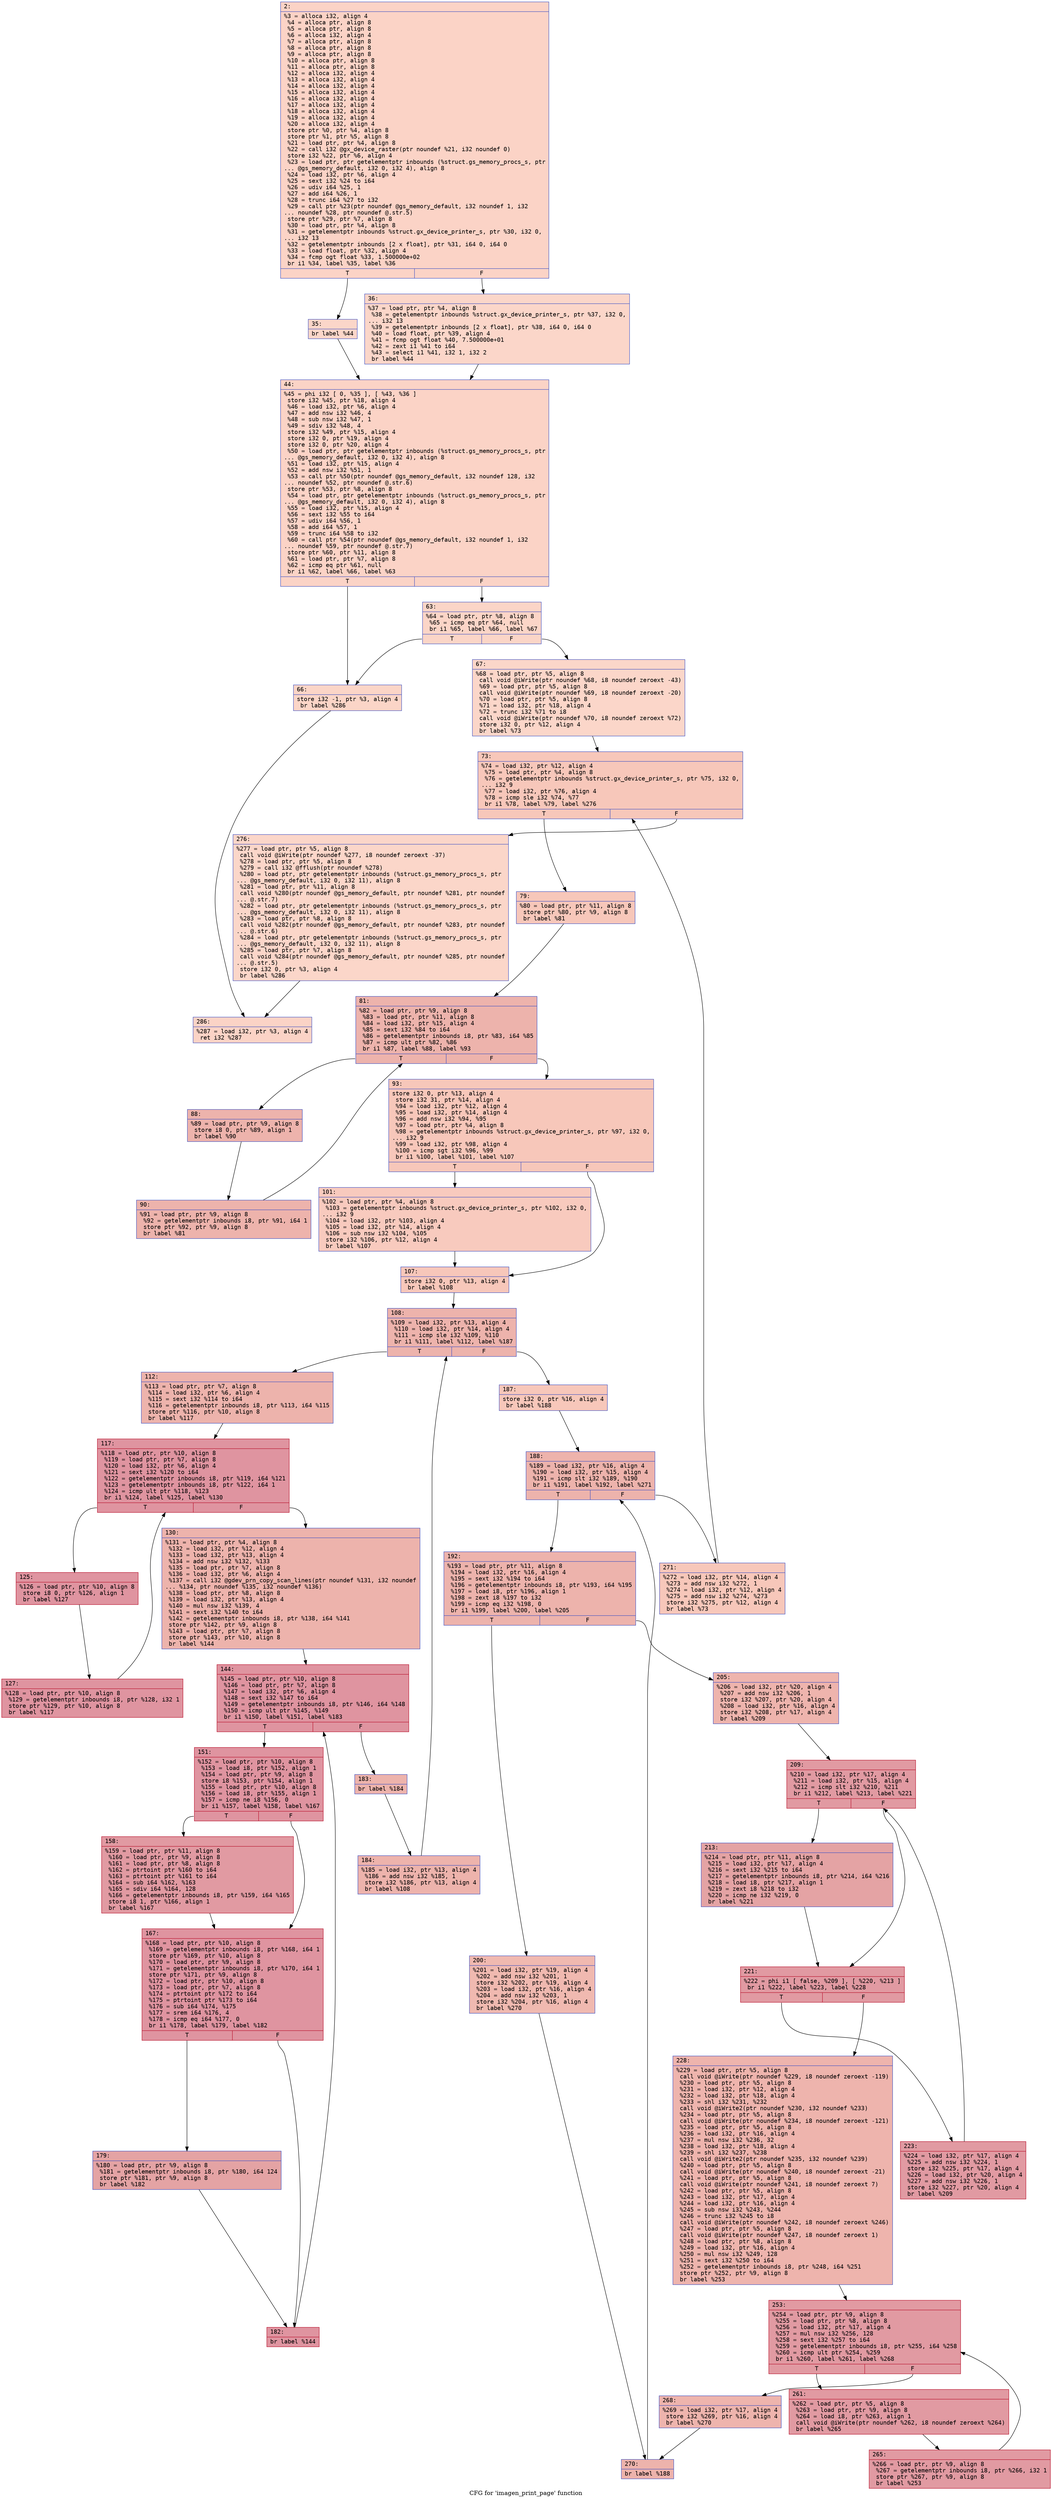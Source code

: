 digraph "CFG for 'imagen_print_page' function" {
	label="CFG for 'imagen_print_page' function";

	Node0x6000031c2710 [shape=record,color="#3d50c3ff", style=filled, fillcolor="#f59c7d70" fontname="Courier",label="{2:\l|  %3 = alloca i32, align 4\l  %4 = alloca ptr, align 8\l  %5 = alloca ptr, align 8\l  %6 = alloca i32, align 4\l  %7 = alloca ptr, align 8\l  %8 = alloca ptr, align 8\l  %9 = alloca ptr, align 8\l  %10 = alloca ptr, align 8\l  %11 = alloca ptr, align 8\l  %12 = alloca i32, align 4\l  %13 = alloca i32, align 4\l  %14 = alloca i32, align 4\l  %15 = alloca i32, align 4\l  %16 = alloca i32, align 4\l  %17 = alloca i32, align 4\l  %18 = alloca i32, align 4\l  %19 = alloca i32, align 4\l  %20 = alloca i32, align 4\l  store ptr %0, ptr %4, align 8\l  store ptr %1, ptr %5, align 8\l  %21 = load ptr, ptr %4, align 8\l  %22 = call i32 @gx_device_raster(ptr noundef %21, i32 noundef 0)\l  store i32 %22, ptr %6, align 4\l  %23 = load ptr, ptr getelementptr inbounds (%struct.gs_memory_procs_s, ptr\l... @gs_memory_default, i32 0, i32 4), align 8\l  %24 = load i32, ptr %6, align 4\l  %25 = sext i32 %24 to i64\l  %26 = udiv i64 %25, 1\l  %27 = add i64 %26, 1\l  %28 = trunc i64 %27 to i32\l  %29 = call ptr %23(ptr noundef @gs_memory_default, i32 noundef 1, i32\l... noundef %28, ptr noundef @.str.5)\l  store ptr %29, ptr %7, align 8\l  %30 = load ptr, ptr %4, align 8\l  %31 = getelementptr inbounds %struct.gx_device_printer_s, ptr %30, i32 0,\l... i32 13\l  %32 = getelementptr inbounds [2 x float], ptr %31, i64 0, i64 0\l  %33 = load float, ptr %32, align 4\l  %34 = fcmp ogt float %33, 1.500000e+02\l  br i1 %34, label %35, label %36\l|{<s0>T|<s1>F}}"];
	Node0x6000031c2710:s0 -> Node0x6000031c2760[tooltip="2 -> 35\nProbability 50.00%" ];
	Node0x6000031c2710:s1 -> Node0x6000031c27b0[tooltip="2 -> 36\nProbability 50.00%" ];
	Node0x6000031c2760 [shape=record,color="#3d50c3ff", style=filled, fillcolor="#f6a38570" fontname="Courier",label="{35:\l|  br label %44\l}"];
	Node0x6000031c2760 -> Node0x6000031c2800[tooltip="35 -> 44\nProbability 100.00%" ];
	Node0x6000031c27b0 [shape=record,color="#3d50c3ff", style=filled, fillcolor="#f6a38570" fontname="Courier",label="{36:\l|  %37 = load ptr, ptr %4, align 8\l  %38 = getelementptr inbounds %struct.gx_device_printer_s, ptr %37, i32 0,\l... i32 13\l  %39 = getelementptr inbounds [2 x float], ptr %38, i64 0, i64 0\l  %40 = load float, ptr %39, align 4\l  %41 = fcmp ogt float %40, 7.500000e+01\l  %42 = zext i1 %41 to i64\l  %43 = select i1 %41, i32 1, i32 2\l  br label %44\l}"];
	Node0x6000031c27b0 -> Node0x6000031c2800[tooltip="36 -> 44\nProbability 100.00%" ];
	Node0x6000031c2800 [shape=record,color="#3d50c3ff", style=filled, fillcolor="#f59c7d70" fontname="Courier",label="{44:\l|  %45 = phi i32 [ 0, %35 ], [ %43, %36 ]\l  store i32 %45, ptr %18, align 4\l  %46 = load i32, ptr %6, align 4\l  %47 = add nsw i32 %46, 4\l  %48 = sub nsw i32 %47, 1\l  %49 = sdiv i32 %48, 4\l  store i32 %49, ptr %15, align 4\l  store i32 0, ptr %19, align 4\l  store i32 0, ptr %20, align 4\l  %50 = load ptr, ptr getelementptr inbounds (%struct.gs_memory_procs_s, ptr\l... @gs_memory_default, i32 0, i32 4), align 8\l  %51 = load i32, ptr %15, align 4\l  %52 = add nsw i32 %51, 1\l  %53 = call ptr %50(ptr noundef @gs_memory_default, i32 noundef 128, i32\l... noundef %52, ptr noundef @.str.6)\l  store ptr %53, ptr %8, align 8\l  %54 = load ptr, ptr getelementptr inbounds (%struct.gs_memory_procs_s, ptr\l... @gs_memory_default, i32 0, i32 4), align 8\l  %55 = load i32, ptr %15, align 4\l  %56 = sext i32 %55 to i64\l  %57 = udiv i64 %56, 1\l  %58 = add i64 %57, 1\l  %59 = trunc i64 %58 to i32\l  %60 = call ptr %54(ptr noundef @gs_memory_default, i32 noundef 1, i32\l... noundef %59, ptr noundef @.str.7)\l  store ptr %60, ptr %11, align 8\l  %61 = load ptr, ptr %7, align 8\l  %62 = icmp eq ptr %61, null\l  br i1 %62, label %66, label %63\l|{<s0>T|<s1>F}}"];
	Node0x6000031c2800:s0 -> Node0x6000031c28a0[tooltip="44 -> 66\nProbability 37.50%" ];
	Node0x6000031c2800:s1 -> Node0x6000031c2850[tooltip="44 -> 63\nProbability 62.50%" ];
	Node0x6000031c2850 [shape=record,color="#3d50c3ff", style=filled, fillcolor="#f5a08170" fontname="Courier",label="{63:\l|  %64 = load ptr, ptr %8, align 8\l  %65 = icmp eq ptr %64, null\l  br i1 %65, label %66, label %67\l|{<s0>T|<s1>F}}"];
	Node0x6000031c2850:s0 -> Node0x6000031c28a0[tooltip="63 -> 66\nProbability 37.50%" ];
	Node0x6000031c2850:s1 -> Node0x6000031c28f0[tooltip="63 -> 67\nProbability 62.50%" ];
	Node0x6000031c28a0 [shape=record,color="#3d50c3ff", style=filled, fillcolor="#f5a08170" fontname="Courier",label="{66:\l|  store i32 -1, ptr %3, align 4\l  br label %286\l}"];
	Node0x6000031c28a0 -> Node0x6000031c3570[tooltip="66 -> 286\nProbability 100.00%" ];
	Node0x6000031c28f0 [shape=record,color="#3d50c3ff", style=filled, fillcolor="#f6a38570" fontname="Courier",label="{67:\l|  %68 = load ptr, ptr %5, align 8\l  call void @iWrite(ptr noundef %68, i8 noundef zeroext -43)\l  %69 = load ptr, ptr %5, align 8\l  call void @iWrite(ptr noundef %69, i8 noundef zeroext -20)\l  %70 = load ptr, ptr %5, align 8\l  %71 = load i32, ptr %18, align 4\l  %72 = trunc i32 %71 to i8\l  call void @iWrite(ptr noundef %70, i8 noundef zeroext %72)\l  store i32 0, ptr %12, align 4\l  br label %73\l}"];
	Node0x6000031c28f0 -> Node0x6000031c2940[tooltip="67 -> 73\nProbability 100.00%" ];
	Node0x6000031c2940 [shape=record,color="#3d50c3ff", style=filled, fillcolor="#ec7f6370" fontname="Courier",label="{73:\l|  %74 = load i32, ptr %12, align 4\l  %75 = load ptr, ptr %4, align 8\l  %76 = getelementptr inbounds %struct.gx_device_printer_s, ptr %75, i32 0,\l... i32 9\l  %77 = load i32, ptr %76, align 4\l  %78 = icmp sle i32 %74, %77\l  br i1 %78, label %79, label %276\l|{<s0>T|<s1>F}}"];
	Node0x6000031c2940:s0 -> Node0x6000031c2990[tooltip="73 -> 79\nProbability 96.88%" ];
	Node0x6000031c2940:s1 -> Node0x6000031c3520[tooltip="73 -> 276\nProbability 3.12%" ];
	Node0x6000031c2990 [shape=record,color="#3d50c3ff", style=filled, fillcolor="#ec7f6370" fontname="Courier",label="{79:\l|  %80 = load ptr, ptr %11, align 8\l  store ptr %80, ptr %9, align 8\l  br label %81\l}"];
	Node0x6000031c2990 -> Node0x6000031c29e0[tooltip="79 -> 81\nProbability 100.00%" ];
	Node0x6000031c29e0 [shape=record,color="#3d50c3ff", style=filled, fillcolor="#d6524470" fontname="Courier",label="{81:\l|  %82 = load ptr, ptr %9, align 8\l  %83 = load ptr, ptr %11, align 8\l  %84 = load i32, ptr %15, align 4\l  %85 = sext i32 %84 to i64\l  %86 = getelementptr inbounds i8, ptr %83, i64 %85\l  %87 = icmp ult ptr %82, %86\l  br i1 %87, label %88, label %93\l|{<s0>T|<s1>F}}"];
	Node0x6000031c29e0:s0 -> Node0x6000031c2a30[tooltip="81 -> 88\nProbability 96.88%" ];
	Node0x6000031c29e0:s1 -> Node0x6000031c2ad0[tooltip="81 -> 93\nProbability 3.12%" ];
	Node0x6000031c2a30 [shape=record,color="#3d50c3ff", style=filled, fillcolor="#d6524470" fontname="Courier",label="{88:\l|  %89 = load ptr, ptr %9, align 8\l  store i8 0, ptr %89, align 1\l  br label %90\l}"];
	Node0x6000031c2a30 -> Node0x6000031c2a80[tooltip="88 -> 90\nProbability 100.00%" ];
	Node0x6000031c2a80 [shape=record,color="#3d50c3ff", style=filled, fillcolor="#d6524470" fontname="Courier",label="{90:\l|  %91 = load ptr, ptr %9, align 8\l  %92 = getelementptr inbounds i8, ptr %91, i64 1\l  store ptr %92, ptr %9, align 8\l  br label %81\l}"];
	Node0x6000031c2a80 -> Node0x6000031c29e0[tooltip="90 -> 81\nProbability 100.00%" ];
	Node0x6000031c2ad0 [shape=record,color="#3d50c3ff", style=filled, fillcolor="#ec7f6370" fontname="Courier",label="{93:\l|  store i32 0, ptr %13, align 4\l  store i32 31, ptr %14, align 4\l  %94 = load i32, ptr %12, align 4\l  %95 = load i32, ptr %14, align 4\l  %96 = add nsw i32 %94, %95\l  %97 = load ptr, ptr %4, align 8\l  %98 = getelementptr inbounds %struct.gx_device_printer_s, ptr %97, i32 0,\l... i32 9\l  %99 = load i32, ptr %98, align 4\l  %100 = icmp sgt i32 %96, %99\l  br i1 %100, label %101, label %107\l|{<s0>T|<s1>F}}"];
	Node0x6000031c2ad0:s0 -> Node0x6000031c2b20[tooltip="93 -> 101\nProbability 50.00%" ];
	Node0x6000031c2ad0:s1 -> Node0x6000031c2b70[tooltip="93 -> 107\nProbability 50.00%" ];
	Node0x6000031c2b20 [shape=record,color="#3d50c3ff", style=filled, fillcolor="#ef886b70" fontname="Courier",label="{101:\l|  %102 = load ptr, ptr %4, align 8\l  %103 = getelementptr inbounds %struct.gx_device_printer_s, ptr %102, i32 0,\l... i32 9\l  %104 = load i32, ptr %103, align 4\l  %105 = load i32, ptr %14, align 4\l  %106 = sub nsw i32 %104, %105\l  store i32 %106, ptr %12, align 4\l  br label %107\l}"];
	Node0x6000031c2b20 -> Node0x6000031c2b70[tooltip="101 -> 107\nProbability 100.00%" ];
	Node0x6000031c2b70 [shape=record,color="#3d50c3ff", style=filled, fillcolor="#ec7f6370" fontname="Courier",label="{107:\l|  store i32 0, ptr %13, align 4\l  br label %108\l}"];
	Node0x6000031c2b70 -> Node0x6000031c2bc0[tooltip="107 -> 108\nProbability 100.00%" ];
	Node0x6000031c2bc0 [shape=record,color="#3d50c3ff", style=filled, fillcolor="#d6524470" fontname="Courier",label="{108:\l|  %109 = load i32, ptr %13, align 4\l  %110 = load i32, ptr %14, align 4\l  %111 = icmp sle i32 %109, %110\l  br i1 %111, label %112, label %187\l|{<s0>T|<s1>F}}"];
	Node0x6000031c2bc0:s0 -> Node0x6000031c2c10[tooltip="108 -> 112\nProbability 96.88%" ];
	Node0x6000031c2bc0:s1 -> Node0x6000031c3020[tooltip="108 -> 187\nProbability 3.12%" ];
	Node0x6000031c2c10 [shape=record,color="#3d50c3ff", style=filled, fillcolor="#d6524470" fontname="Courier",label="{112:\l|  %113 = load ptr, ptr %7, align 8\l  %114 = load i32, ptr %6, align 4\l  %115 = sext i32 %114 to i64\l  %116 = getelementptr inbounds i8, ptr %113, i64 %115\l  store ptr %116, ptr %10, align 8\l  br label %117\l}"];
	Node0x6000031c2c10 -> Node0x6000031c2c60[tooltip="112 -> 117\nProbability 100.00%" ];
	Node0x6000031c2c60 [shape=record,color="#b70d28ff", style=filled, fillcolor="#b70d2870" fontname="Courier",label="{117:\l|  %118 = load ptr, ptr %10, align 8\l  %119 = load ptr, ptr %7, align 8\l  %120 = load i32, ptr %6, align 4\l  %121 = sext i32 %120 to i64\l  %122 = getelementptr inbounds i8, ptr %119, i64 %121\l  %123 = getelementptr inbounds i8, ptr %122, i64 1\l  %124 = icmp ult ptr %118, %123\l  br i1 %124, label %125, label %130\l|{<s0>T|<s1>F}}"];
	Node0x6000031c2c60:s0 -> Node0x6000031c2cb0[tooltip="117 -> 125\nProbability 96.88%" ];
	Node0x6000031c2c60:s1 -> Node0x6000031c2d50[tooltip="117 -> 130\nProbability 3.12%" ];
	Node0x6000031c2cb0 [shape=record,color="#b70d28ff", style=filled, fillcolor="#b70d2870" fontname="Courier",label="{125:\l|  %126 = load ptr, ptr %10, align 8\l  store i8 0, ptr %126, align 1\l  br label %127\l}"];
	Node0x6000031c2cb0 -> Node0x6000031c2d00[tooltip="125 -> 127\nProbability 100.00%" ];
	Node0x6000031c2d00 [shape=record,color="#b70d28ff", style=filled, fillcolor="#b70d2870" fontname="Courier",label="{127:\l|  %128 = load ptr, ptr %10, align 8\l  %129 = getelementptr inbounds i8, ptr %128, i32 1\l  store ptr %129, ptr %10, align 8\l  br label %117\l}"];
	Node0x6000031c2d00 -> Node0x6000031c2c60[tooltip="127 -> 117\nProbability 100.00%" ];
	Node0x6000031c2d50 [shape=record,color="#3d50c3ff", style=filled, fillcolor="#d6524470" fontname="Courier",label="{130:\l|  %131 = load ptr, ptr %4, align 8\l  %132 = load i32, ptr %12, align 4\l  %133 = load i32, ptr %13, align 4\l  %134 = add nsw i32 %132, %133\l  %135 = load ptr, ptr %7, align 8\l  %136 = load i32, ptr %6, align 4\l  %137 = call i32 @gdev_prn_copy_scan_lines(ptr noundef %131, i32 noundef\l... %134, ptr noundef %135, i32 noundef %136)\l  %138 = load ptr, ptr %8, align 8\l  %139 = load i32, ptr %13, align 4\l  %140 = mul nsw i32 %139, 4\l  %141 = sext i32 %140 to i64\l  %142 = getelementptr inbounds i8, ptr %138, i64 %141\l  store ptr %142, ptr %9, align 8\l  %143 = load ptr, ptr %7, align 8\l  store ptr %143, ptr %10, align 8\l  br label %144\l}"];
	Node0x6000031c2d50 -> Node0x6000031c2da0[tooltip="130 -> 144\nProbability 100.00%" ];
	Node0x6000031c2da0 [shape=record,color="#b70d28ff", style=filled, fillcolor="#b70d2870" fontname="Courier",label="{144:\l|  %145 = load ptr, ptr %10, align 8\l  %146 = load ptr, ptr %7, align 8\l  %147 = load i32, ptr %6, align 4\l  %148 = sext i32 %147 to i64\l  %149 = getelementptr inbounds i8, ptr %146, i64 %148\l  %150 = icmp ult ptr %145, %149\l  br i1 %150, label %151, label %183\l|{<s0>T|<s1>F}}"];
	Node0x6000031c2da0:s0 -> Node0x6000031c2df0[tooltip="144 -> 151\nProbability 96.88%" ];
	Node0x6000031c2da0:s1 -> Node0x6000031c2f80[tooltip="144 -> 183\nProbability 3.12%" ];
	Node0x6000031c2df0 [shape=record,color="#b70d28ff", style=filled, fillcolor="#b70d2870" fontname="Courier",label="{151:\l|  %152 = load ptr, ptr %10, align 8\l  %153 = load i8, ptr %152, align 1\l  %154 = load ptr, ptr %9, align 8\l  store i8 %153, ptr %154, align 1\l  %155 = load ptr, ptr %10, align 8\l  %156 = load i8, ptr %155, align 1\l  %157 = icmp ne i8 %156, 0\l  br i1 %157, label %158, label %167\l|{<s0>T|<s1>F}}"];
	Node0x6000031c2df0:s0 -> Node0x6000031c2e40[tooltip="151 -> 158\nProbability 62.50%" ];
	Node0x6000031c2df0:s1 -> Node0x6000031c2e90[tooltip="151 -> 167\nProbability 37.50%" ];
	Node0x6000031c2e40 [shape=record,color="#b70d28ff", style=filled, fillcolor="#bb1b2c70" fontname="Courier",label="{158:\l|  %159 = load ptr, ptr %11, align 8\l  %160 = load ptr, ptr %9, align 8\l  %161 = load ptr, ptr %8, align 8\l  %162 = ptrtoint ptr %160 to i64\l  %163 = ptrtoint ptr %161 to i64\l  %164 = sub i64 %162, %163\l  %165 = sdiv i64 %164, 128\l  %166 = getelementptr inbounds i8, ptr %159, i64 %165\l  store i8 1, ptr %166, align 1\l  br label %167\l}"];
	Node0x6000031c2e40 -> Node0x6000031c2e90[tooltip="158 -> 167\nProbability 100.00%" ];
	Node0x6000031c2e90 [shape=record,color="#b70d28ff", style=filled, fillcolor="#b70d2870" fontname="Courier",label="{167:\l|  %168 = load ptr, ptr %10, align 8\l  %169 = getelementptr inbounds i8, ptr %168, i64 1\l  store ptr %169, ptr %10, align 8\l  %170 = load ptr, ptr %9, align 8\l  %171 = getelementptr inbounds i8, ptr %170, i64 1\l  store ptr %171, ptr %9, align 8\l  %172 = load ptr, ptr %10, align 8\l  %173 = load ptr, ptr %7, align 8\l  %174 = ptrtoint ptr %172 to i64\l  %175 = ptrtoint ptr %173 to i64\l  %176 = sub i64 %174, %175\l  %177 = srem i64 %176, 4\l  %178 = icmp eq i64 %177, 0\l  br i1 %178, label %179, label %182\l|{<s0>T|<s1>F}}"];
	Node0x6000031c2e90:s0 -> Node0x6000031c2ee0[tooltip="167 -> 179\nProbability 37.50%" ];
	Node0x6000031c2e90:s1 -> Node0x6000031c2f30[tooltip="167 -> 182\nProbability 62.50%" ];
	Node0x6000031c2ee0 [shape=record,color="#3d50c3ff", style=filled, fillcolor="#c32e3170" fontname="Courier",label="{179:\l|  %180 = load ptr, ptr %9, align 8\l  %181 = getelementptr inbounds i8, ptr %180, i64 124\l  store ptr %181, ptr %9, align 8\l  br label %182\l}"];
	Node0x6000031c2ee0 -> Node0x6000031c2f30[tooltip="179 -> 182\nProbability 100.00%" ];
	Node0x6000031c2f30 [shape=record,color="#b70d28ff", style=filled, fillcolor="#b70d2870" fontname="Courier",label="{182:\l|  br label %144\l}"];
	Node0x6000031c2f30 -> Node0x6000031c2da0[tooltip="182 -> 144\nProbability 100.00%" ];
	Node0x6000031c2f80 [shape=record,color="#3d50c3ff", style=filled, fillcolor="#d6524470" fontname="Courier",label="{183:\l|  br label %184\l}"];
	Node0x6000031c2f80 -> Node0x6000031c2fd0[tooltip="183 -> 184\nProbability 100.00%" ];
	Node0x6000031c2fd0 [shape=record,color="#3d50c3ff", style=filled, fillcolor="#d6524470" fontname="Courier",label="{184:\l|  %185 = load i32, ptr %13, align 4\l  %186 = add nsw i32 %185, 1\l  store i32 %186, ptr %13, align 4\l  br label %108\l}"];
	Node0x6000031c2fd0 -> Node0x6000031c2bc0[tooltip="184 -> 108\nProbability 100.00%" ];
	Node0x6000031c3020 [shape=record,color="#3d50c3ff", style=filled, fillcolor="#ec7f6370" fontname="Courier",label="{187:\l|  store i32 0, ptr %16, align 4\l  br label %188\l}"];
	Node0x6000031c3020 -> Node0x6000031c3070[tooltip="187 -> 188\nProbability 100.00%" ];
	Node0x6000031c3070 [shape=record,color="#3d50c3ff", style=filled, fillcolor="#d6524470" fontname="Courier",label="{188:\l|  %189 = load i32, ptr %16, align 4\l  %190 = load i32, ptr %15, align 4\l  %191 = icmp slt i32 %189, %190\l  br i1 %191, label %192, label %271\l|{<s0>T|<s1>F}}"];
	Node0x6000031c3070:s0 -> Node0x6000031c30c0[tooltip="188 -> 192\nProbability 96.88%" ];
	Node0x6000031c3070:s1 -> Node0x6000031c34d0[tooltip="188 -> 271\nProbability 3.12%" ];
	Node0x6000031c30c0 [shape=record,color="#3d50c3ff", style=filled, fillcolor="#d6524470" fontname="Courier",label="{192:\l|  %193 = load ptr, ptr %11, align 8\l  %194 = load i32, ptr %16, align 4\l  %195 = sext i32 %194 to i64\l  %196 = getelementptr inbounds i8, ptr %193, i64 %195\l  %197 = load i8, ptr %196, align 1\l  %198 = zext i8 %197 to i32\l  %199 = icmp eq i32 %198, 0\l  br i1 %199, label %200, label %205\l|{<s0>T|<s1>F}}"];
	Node0x6000031c30c0:s0 -> Node0x6000031c3110[tooltip="192 -> 200\nProbability 37.50%" ];
	Node0x6000031c30c0:s1 -> Node0x6000031c3160[tooltip="192 -> 205\nProbability 62.50%" ];
	Node0x6000031c3110 [shape=record,color="#3d50c3ff", style=filled, fillcolor="#de614d70" fontname="Courier",label="{200:\l|  %201 = load i32, ptr %19, align 4\l  %202 = add nsw i32 %201, 1\l  store i32 %202, ptr %19, align 4\l  %203 = load i32, ptr %16, align 4\l  %204 = add nsw i32 %203, 1\l  store i32 %204, ptr %16, align 4\l  br label %270\l}"];
	Node0x6000031c3110 -> Node0x6000031c3480[tooltip="200 -> 270\nProbability 100.00%" ];
	Node0x6000031c3160 [shape=record,color="#3d50c3ff", style=filled, fillcolor="#d8564670" fontname="Courier",label="{205:\l|  %206 = load i32, ptr %20, align 4\l  %207 = add nsw i32 %206, 1\l  store i32 %207, ptr %20, align 4\l  %208 = load i32, ptr %16, align 4\l  store i32 %208, ptr %17, align 4\l  br label %209\l}"];
	Node0x6000031c3160 -> Node0x6000031c31b0[tooltip="205 -> 209\nProbability 100.00%" ];
	Node0x6000031c31b0 [shape=record,color="#b70d28ff", style=filled, fillcolor="#bb1b2c70" fontname="Courier",label="{209:\l|  %210 = load i32, ptr %17, align 4\l  %211 = load i32, ptr %15, align 4\l  %212 = icmp slt i32 %210, %211\l  br i1 %212, label %213, label %221\l|{<s0>T|<s1>F}}"];
	Node0x6000031c31b0:s0 -> Node0x6000031c3200[tooltip="209 -> 213\nProbability 50.00%" ];
	Node0x6000031c31b0:s1 -> Node0x6000031c3250[tooltip="209 -> 221\nProbability 50.00%" ];
	Node0x6000031c3200 [shape=record,color="#3d50c3ff", style=filled, fillcolor="#c32e3170" fontname="Courier",label="{213:\l|  %214 = load ptr, ptr %11, align 8\l  %215 = load i32, ptr %17, align 4\l  %216 = sext i32 %215 to i64\l  %217 = getelementptr inbounds i8, ptr %214, i64 %216\l  %218 = load i8, ptr %217, align 1\l  %219 = zext i8 %218 to i32\l  %220 = icmp ne i32 %219, 0\l  br label %221\l}"];
	Node0x6000031c3200 -> Node0x6000031c3250[tooltip="213 -> 221\nProbability 100.00%" ];
	Node0x6000031c3250 [shape=record,color="#b70d28ff", style=filled, fillcolor="#bb1b2c70" fontname="Courier",label="{221:\l|  %222 = phi i1 [ false, %209 ], [ %220, %213 ]\l  br i1 %222, label %223, label %228\l|{<s0>T|<s1>F}}"];
	Node0x6000031c3250:s0 -> Node0x6000031c32a0[tooltip="221 -> 223\nProbability 96.88%" ];
	Node0x6000031c3250:s1 -> Node0x6000031c32f0[tooltip="221 -> 228\nProbability 3.12%" ];
	Node0x6000031c32a0 [shape=record,color="#b70d28ff", style=filled, fillcolor="#bb1b2c70" fontname="Courier",label="{223:\l|  %224 = load i32, ptr %17, align 4\l  %225 = add nsw i32 %224, 1\l  store i32 %225, ptr %17, align 4\l  %226 = load i32, ptr %20, align 4\l  %227 = add nsw i32 %226, 1\l  store i32 %227, ptr %20, align 4\l  br label %209\l}"];
	Node0x6000031c32a0 -> Node0x6000031c31b0[tooltip="223 -> 209\nProbability 100.00%" ];
	Node0x6000031c32f0 [shape=record,color="#3d50c3ff", style=filled, fillcolor="#d8564670" fontname="Courier",label="{228:\l|  %229 = load ptr, ptr %5, align 8\l  call void @iWrite(ptr noundef %229, i8 noundef zeroext -119)\l  %230 = load ptr, ptr %5, align 8\l  %231 = load i32, ptr %12, align 4\l  %232 = load i32, ptr %18, align 4\l  %233 = shl i32 %231, %232\l  call void @iWrite2(ptr noundef %230, i32 noundef %233)\l  %234 = load ptr, ptr %5, align 8\l  call void @iWrite(ptr noundef %234, i8 noundef zeroext -121)\l  %235 = load ptr, ptr %5, align 8\l  %236 = load i32, ptr %16, align 4\l  %237 = mul nsw i32 %236, 32\l  %238 = load i32, ptr %18, align 4\l  %239 = shl i32 %237, %238\l  call void @iWrite2(ptr noundef %235, i32 noundef %239)\l  %240 = load ptr, ptr %5, align 8\l  call void @iWrite(ptr noundef %240, i8 noundef zeroext -21)\l  %241 = load ptr, ptr %5, align 8\l  call void @iWrite(ptr noundef %241, i8 noundef zeroext 7)\l  %242 = load ptr, ptr %5, align 8\l  %243 = load i32, ptr %17, align 4\l  %244 = load i32, ptr %16, align 4\l  %245 = sub nsw i32 %243, %244\l  %246 = trunc i32 %245 to i8\l  call void @iWrite(ptr noundef %242, i8 noundef zeroext %246)\l  %247 = load ptr, ptr %5, align 8\l  call void @iWrite(ptr noundef %247, i8 noundef zeroext 1)\l  %248 = load ptr, ptr %8, align 8\l  %249 = load i32, ptr %16, align 4\l  %250 = mul nsw i32 %249, 128\l  %251 = sext i32 %250 to i64\l  %252 = getelementptr inbounds i8, ptr %248, i64 %251\l  store ptr %252, ptr %9, align 8\l  br label %253\l}"];
	Node0x6000031c32f0 -> Node0x6000031c3340[tooltip="228 -> 253\nProbability 100.00%" ];
	Node0x6000031c3340 [shape=record,color="#b70d28ff", style=filled, fillcolor="#bb1b2c70" fontname="Courier",label="{253:\l|  %254 = load ptr, ptr %9, align 8\l  %255 = load ptr, ptr %8, align 8\l  %256 = load i32, ptr %17, align 4\l  %257 = mul nsw i32 %256, 128\l  %258 = sext i32 %257 to i64\l  %259 = getelementptr inbounds i8, ptr %255, i64 %258\l  %260 = icmp ult ptr %254, %259\l  br i1 %260, label %261, label %268\l|{<s0>T|<s1>F}}"];
	Node0x6000031c3340:s0 -> Node0x6000031c3390[tooltip="253 -> 261\nProbability 96.88%" ];
	Node0x6000031c3340:s1 -> Node0x6000031c3430[tooltip="253 -> 268\nProbability 3.12%" ];
	Node0x6000031c3390 [shape=record,color="#b70d28ff", style=filled, fillcolor="#bb1b2c70" fontname="Courier",label="{261:\l|  %262 = load ptr, ptr %5, align 8\l  %263 = load ptr, ptr %9, align 8\l  %264 = load i8, ptr %263, align 1\l  call void @iWrite(ptr noundef %262, i8 noundef zeroext %264)\l  br label %265\l}"];
	Node0x6000031c3390 -> Node0x6000031c33e0[tooltip="261 -> 265\nProbability 100.00%" ];
	Node0x6000031c33e0 [shape=record,color="#b70d28ff", style=filled, fillcolor="#bb1b2c70" fontname="Courier",label="{265:\l|  %266 = load ptr, ptr %9, align 8\l  %267 = getelementptr inbounds i8, ptr %266, i32 1\l  store ptr %267, ptr %9, align 8\l  br label %253\l}"];
	Node0x6000031c33e0 -> Node0x6000031c3340[tooltip="265 -> 253\nProbability 100.00%" ];
	Node0x6000031c3430 [shape=record,color="#3d50c3ff", style=filled, fillcolor="#d8564670" fontname="Courier",label="{268:\l|  %269 = load i32, ptr %17, align 4\l  store i32 %269, ptr %16, align 4\l  br label %270\l}"];
	Node0x6000031c3430 -> Node0x6000031c3480[tooltip="268 -> 270\nProbability 100.00%" ];
	Node0x6000031c3480 [shape=record,color="#3d50c3ff", style=filled, fillcolor="#d6524470" fontname="Courier",label="{270:\l|  br label %188\l}"];
	Node0x6000031c3480 -> Node0x6000031c3070[tooltip="270 -> 188\nProbability 100.00%" ];
	Node0x6000031c34d0 [shape=record,color="#3d50c3ff", style=filled, fillcolor="#ec7f6370" fontname="Courier",label="{271:\l|  %272 = load i32, ptr %14, align 4\l  %273 = add nsw i32 %272, 1\l  %274 = load i32, ptr %12, align 4\l  %275 = add nsw i32 %274, %273\l  store i32 %275, ptr %12, align 4\l  br label %73\l}"];
	Node0x6000031c34d0 -> Node0x6000031c2940[tooltip="271 -> 73\nProbability 100.00%" ];
	Node0x6000031c3520 [shape=record,color="#3d50c3ff", style=filled, fillcolor="#f6a38570" fontname="Courier",label="{276:\l|  %277 = load ptr, ptr %5, align 8\l  call void @iWrite(ptr noundef %277, i8 noundef zeroext -37)\l  %278 = load ptr, ptr %5, align 8\l  %279 = call i32 @fflush(ptr noundef %278)\l  %280 = load ptr, ptr getelementptr inbounds (%struct.gs_memory_procs_s, ptr\l... @gs_memory_default, i32 0, i32 11), align 8\l  %281 = load ptr, ptr %11, align 8\l  call void %280(ptr noundef @gs_memory_default, ptr noundef %281, ptr noundef\l... @.str.7)\l  %282 = load ptr, ptr getelementptr inbounds (%struct.gs_memory_procs_s, ptr\l... @gs_memory_default, i32 0, i32 11), align 8\l  %283 = load ptr, ptr %8, align 8\l  call void %282(ptr noundef @gs_memory_default, ptr noundef %283, ptr noundef\l... @.str.6)\l  %284 = load ptr, ptr getelementptr inbounds (%struct.gs_memory_procs_s, ptr\l... @gs_memory_default, i32 0, i32 11), align 8\l  %285 = load ptr, ptr %7, align 8\l  call void %284(ptr noundef @gs_memory_default, ptr noundef %285, ptr noundef\l... @.str.5)\l  store i32 0, ptr %3, align 4\l  br label %286\l}"];
	Node0x6000031c3520 -> Node0x6000031c3570[tooltip="276 -> 286\nProbability 100.00%" ];
	Node0x6000031c3570 [shape=record,color="#3d50c3ff", style=filled, fillcolor="#f59c7d70" fontname="Courier",label="{286:\l|  %287 = load i32, ptr %3, align 4\l  ret i32 %287\l}"];
}
